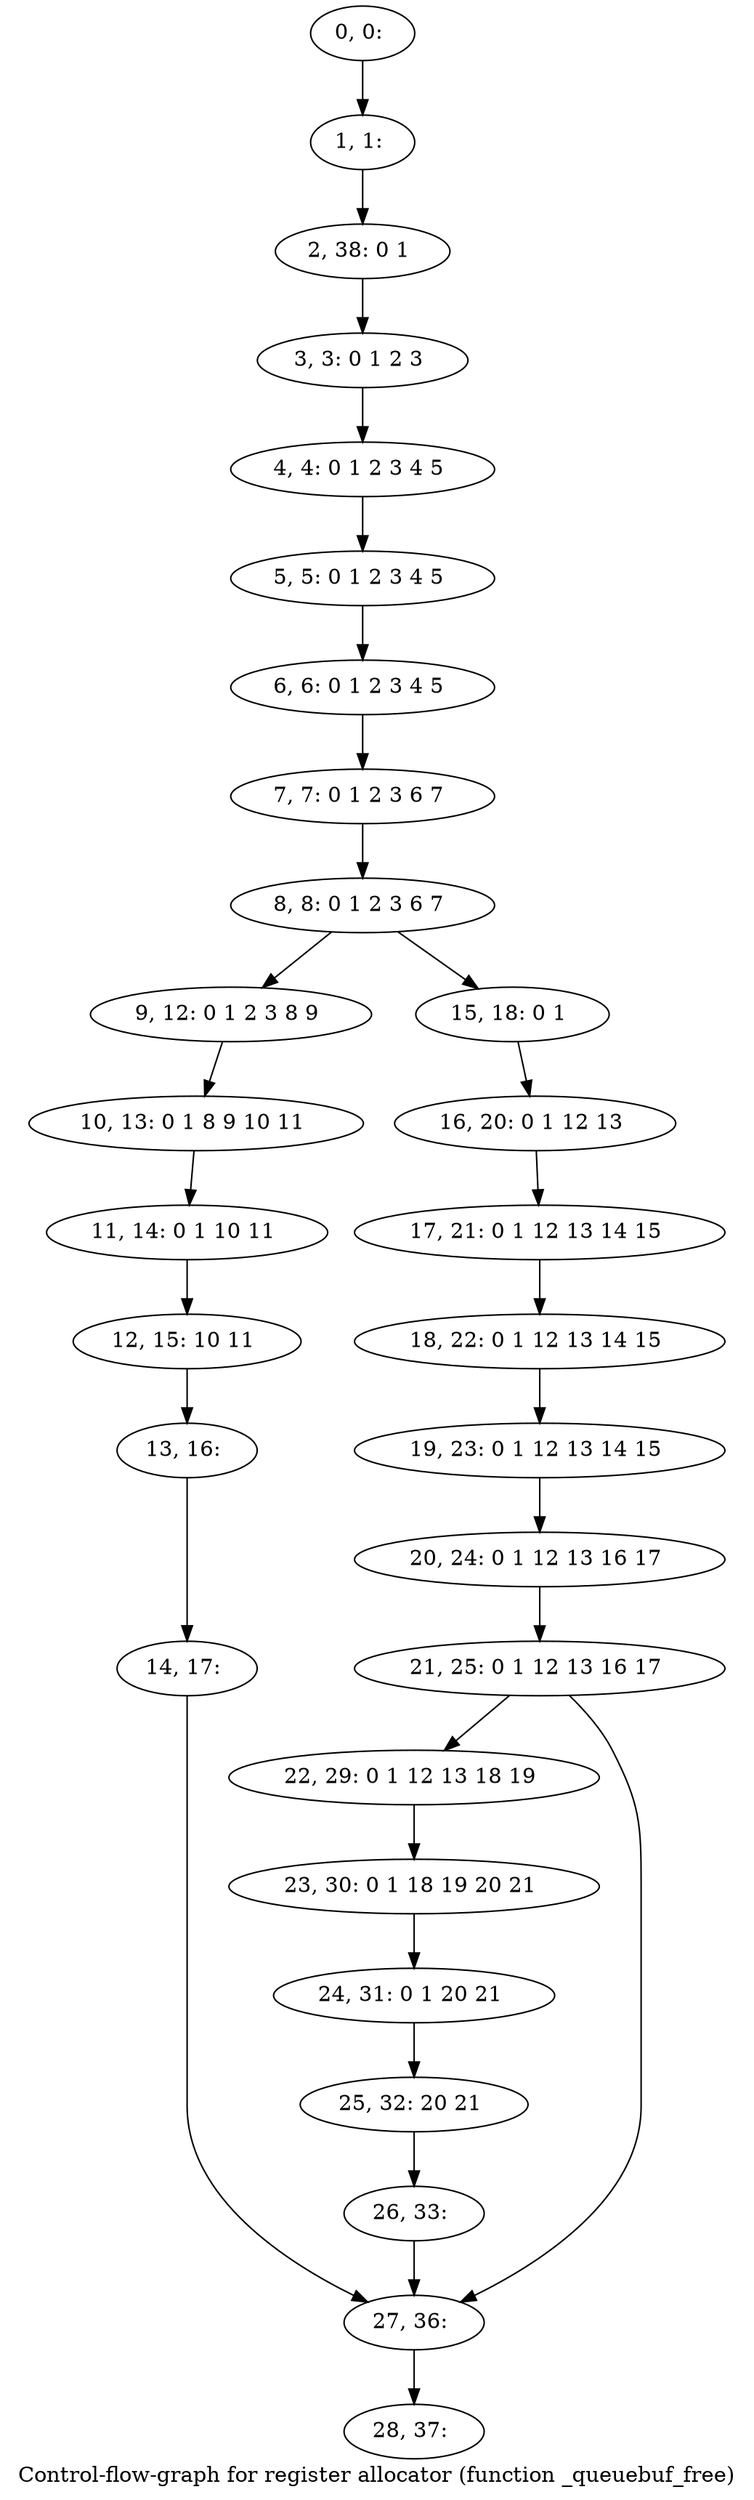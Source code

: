digraph G {
graph [label="Control-flow-graph for register allocator (function _queuebuf_free)"]
0[label="0, 0: "];
1[label="1, 1: "];
2[label="2, 38: 0 1 "];
3[label="3, 3: 0 1 2 3 "];
4[label="4, 4: 0 1 2 3 4 5 "];
5[label="5, 5: 0 1 2 3 4 5 "];
6[label="6, 6: 0 1 2 3 4 5 "];
7[label="7, 7: 0 1 2 3 6 7 "];
8[label="8, 8: 0 1 2 3 6 7 "];
9[label="9, 12: 0 1 2 3 8 9 "];
10[label="10, 13: 0 1 8 9 10 11 "];
11[label="11, 14: 0 1 10 11 "];
12[label="12, 15: 10 11 "];
13[label="13, 16: "];
14[label="14, 17: "];
15[label="15, 18: 0 1 "];
16[label="16, 20: 0 1 12 13 "];
17[label="17, 21: 0 1 12 13 14 15 "];
18[label="18, 22: 0 1 12 13 14 15 "];
19[label="19, 23: 0 1 12 13 14 15 "];
20[label="20, 24: 0 1 12 13 16 17 "];
21[label="21, 25: 0 1 12 13 16 17 "];
22[label="22, 29: 0 1 12 13 18 19 "];
23[label="23, 30: 0 1 18 19 20 21 "];
24[label="24, 31: 0 1 20 21 "];
25[label="25, 32: 20 21 "];
26[label="26, 33: "];
27[label="27, 36: "];
28[label="28, 37: "];
0->1 ;
1->2 ;
2->3 ;
3->4 ;
4->5 ;
5->6 ;
6->7 ;
7->8 ;
8->9 ;
8->15 ;
9->10 ;
10->11 ;
11->12 ;
12->13 ;
13->14 ;
14->27 ;
15->16 ;
16->17 ;
17->18 ;
18->19 ;
19->20 ;
20->21 ;
21->22 ;
21->27 ;
22->23 ;
23->24 ;
24->25 ;
25->26 ;
26->27 ;
27->28 ;
}
